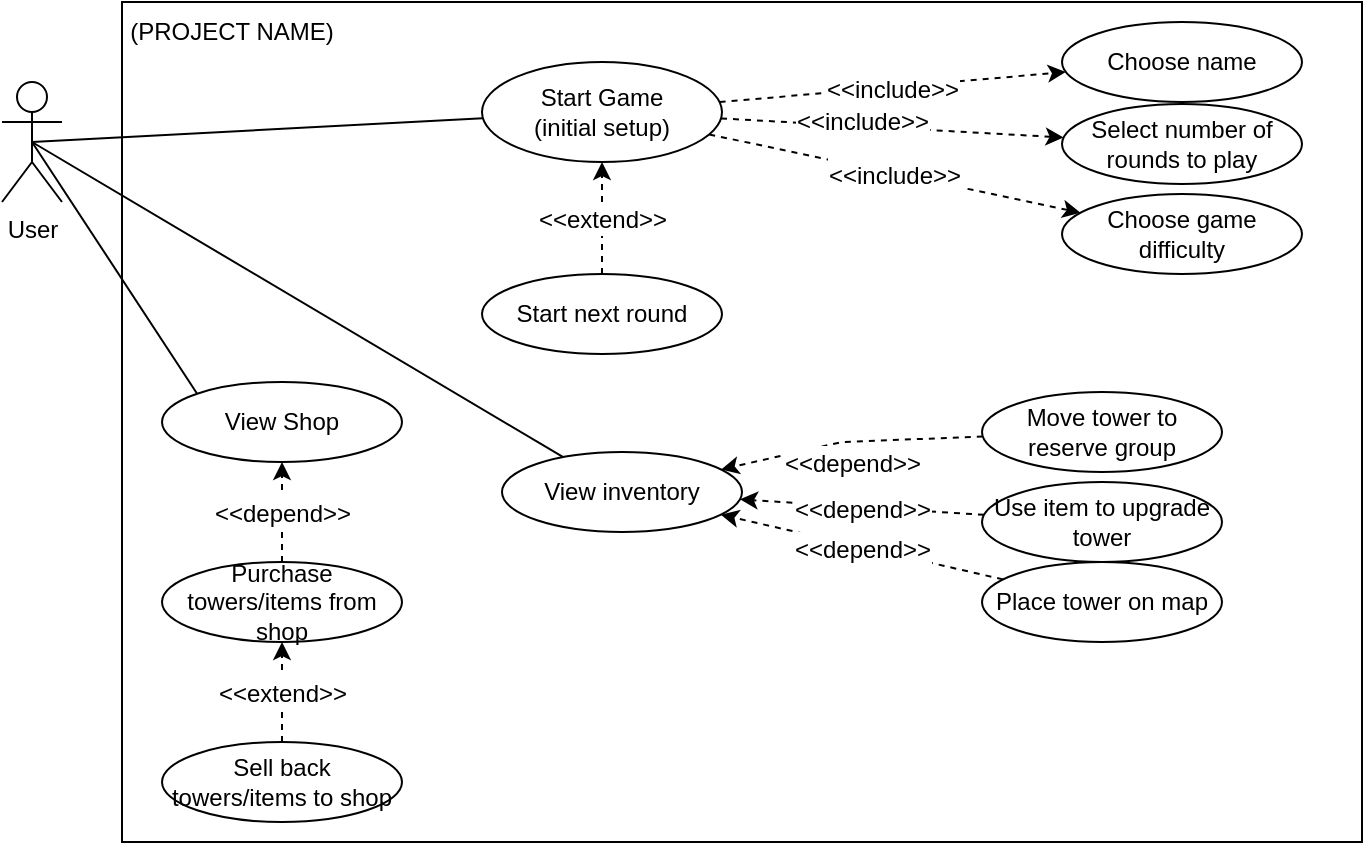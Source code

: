 <mxfile version="24.2.1" type="device">
  <diagram name="Page-1" id="CPRd2XTYlgJJFrkscQmn">
    <mxGraphModel dx="983" dy="469" grid="1" gridSize="10" guides="1" tooltips="1" connect="1" arrows="1" fold="1" page="1" pageScale="1" pageWidth="850" pageHeight="1100" math="0" shadow="0">
      <root>
        <mxCell id="0" />
        <mxCell id="1" parent="0" />
        <mxCell id="a4xrkbco5qYCOOo-7Ga5-49" value="" style="rounded=0;whiteSpace=wrap;html=1;" vertex="1" parent="1">
          <mxGeometry x="110" y="150" width="620" height="420" as="geometry" />
        </mxCell>
        <mxCell id="a4xrkbco5qYCOOo-7Ga5-2" value="Choose name" style="ellipse;whiteSpace=wrap;html=1;" vertex="1" parent="1">
          <mxGeometry x="580" y="160" width="120" height="40" as="geometry" />
        </mxCell>
        <mxCell id="a4xrkbco5qYCOOo-7Ga5-5" value="Select number of rounds to play" style="ellipse;whiteSpace=wrap;html=1;" vertex="1" parent="1">
          <mxGeometry x="580" y="201" width="120" height="40" as="geometry" />
        </mxCell>
        <mxCell id="a4xrkbco5qYCOOo-7Ga5-6" value="Choose game difficulty" style="ellipse;whiteSpace=wrap;html=1;" vertex="1" parent="1">
          <mxGeometry x="580" y="246" width="120" height="40" as="geometry" />
        </mxCell>
        <mxCell id="a4xrkbco5qYCOOo-7Ga5-8" value="Start next round" style="ellipse;whiteSpace=wrap;html=1;" vertex="1" parent="1">
          <mxGeometry x="290" y="286" width="120" height="40" as="geometry" />
        </mxCell>
        <mxCell id="a4xrkbco5qYCOOo-7Ga5-9" value="Sell back towers/items to shop" style="ellipse;whiteSpace=wrap;html=1;" vertex="1" parent="1">
          <mxGeometry x="130" y="520" width="120" height="40" as="geometry" />
        </mxCell>
        <mxCell id="a4xrkbco5qYCOOo-7Ga5-10" value="Purchase towers/items from shop" style="ellipse;whiteSpace=wrap;html=1;" vertex="1" parent="1">
          <mxGeometry x="130" y="430" width="120" height="40" as="geometry" />
        </mxCell>
        <mxCell id="a4xrkbco5qYCOOo-7Ga5-11" value="View inventory" style="ellipse;whiteSpace=wrap;html=1;" vertex="1" parent="1">
          <mxGeometry x="300" y="375" width="120" height="40" as="geometry" />
        </mxCell>
        <mxCell id="a4xrkbco5qYCOOo-7Ga5-12" value="Place tower on map" style="ellipse;whiteSpace=wrap;html=1;" vertex="1" parent="1">
          <mxGeometry x="540" y="430" width="120" height="40" as="geometry" />
        </mxCell>
        <mxCell id="a4xrkbco5qYCOOo-7Ga5-13" value="Move tower to reserve group" style="ellipse;whiteSpace=wrap;html=1;" vertex="1" parent="1">
          <mxGeometry x="540" y="345" width="120" height="40" as="geometry" />
        </mxCell>
        <mxCell id="a4xrkbco5qYCOOo-7Ga5-14" value="Use item to upgrade tower" style="ellipse;whiteSpace=wrap;html=1;" vertex="1" parent="1">
          <mxGeometry x="540" y="390" width="120" height="40" as="geometry" />
        </mxCell>
        <mxCell id="a4xrkbco5qYCOOo-7Ga5-16" value="User" style="shape=umlActor;verticalLabelPosition=bottom;verticalAlign=top;html=1;outlineConnect=0;" vertex="1" parent="1">
          <mxGeometry x="50" y="190" width="30" height="60" as="geometry" />
        </mxCell>
        <mxCell id="a4xrkbco5qYCOOo-7Ga5-19" value="&lt;div&gt;Start Game&lt;/div&gt;&lt;div&gt;(initial setup)&lt;br&gt;&lt;/div&gt;" style="ellipse;whiteSpace=wrap;html=1;" vertex="1" parent="1">
          <mxGeometry x="290" y="180" width="120" height="50" as="geometry" />
        </mxCell>
        <mxCell id="a4xrkbco5qYCOOo-7Ga5-20" value="&lt;font style=&quot;font-size: 12px;&quot;&gt;&amp;lt;&amp;lt;include&amp;gt;&amp;gt;&lt;/font&gt;" style="html=1;labelBackgroundColor=#ffffff;startArrow=none;startFill=0;startSize=6;endArrow=classic;endFill=1;endSize=6;jettySize=auto;orthogonalLoop=1;strokeWidth=1;dashed=1;fontSize=14;rounded=0;" edge="1" parent="1" source="a4xrkbco5qYCOOo-7Ga5-19" target="a4xrkbco5qYCOOo-7Ga5-6">
          <mxGeometry x="-0.003" width="60" height="60" relative="1" as="geometry">
            <mxPoint x="540" y="390" as="sourcePoint" />
            <mxPoint x="420" y="320" as="targetPoint" />
            <mxPoint as="offset" />
          </mxGeometry>
        </mxCell>
        <mxCell id="a4xrkbco5qYCOOo-7Ga5-25" value="&lt;font style=&quot;font-size: 12px;&quot;&gt;&amp;lt;&amp;lt;include&amp;gt;&amp;gt;&lt;/font&gt;" style="html=1;labelBackgroundColor=#ffffff;startArrow=none;startFill=0;startSize=6;endArrow=classic;endFill=1;endSize=6;jettySize=auto;orthogonalLoop=1;strokeWidth=1;dashed=1;fontSize=14;rounded=0;" edge="1" parent="1" source="a4xrkbco5qYCOOo-7Ga5-19" target="a4xrkbco5qYCOOo-7Ga5-2">
          <mxGeometry x="-0.003" width="60" height="60" relative="1" as="geometry">
            <mxPoint x="420" y="260" as="sourcePoint" />
            <mxPoint x="560" y="260" as="targetPoint" />
            <mxPoint as="offset" />
          </mxGeometry>
        </mxCell>
        <mxCell id="a4xrkbco5qYCOOo-7Ga5-26" value="&lt;font style=&quot;font-size: 12px;&quot;&gt;&amp;lt;&amp;lt;include&amp;gt;&amp;gt;&lt;/font&gt;" style="html=1;labelBackgroundColor=#ffffff;startArrow=none;startFill=0;startSize=6;endArrow=classic;endFill=1;endSize=6;jettySize=auto;orthogonalLoop=1;strokeWidth=1;dashed=1;fontSize=14;rounded=0;" edge="1" parent="1" source="a4xrkbco5qYCOOo-7Ga5-19" target="a4xrkbco5qYCOOo-7Ga5-5">
          <mxGeometry x="-0.177" y="3" width="60" height="60" relative="1" as="geometry">
            <mxPoint x="459.001" y="255.751" as="sourcePoint" />
            <mxPoint x="520.61" y="292" as="targetPoint" />
            <mxPoint as="offset" />
          </mxGeometry>
        </mxCell>
        <mxCell id="a4xrkbco5qYCOOo-7Ga5-32" value="&lt;font style=&quot;font-size: 12px;&quot;&gt;&amp;lt;&amp;lt;extend&amp;gt;&amp;gt;&lt;/font&gt;" style="html=1;labelBackgroundColor=#ffffff;startArrow=none;startFill=0;startSize=6;endArrow=classic;endFill=1;endSize=6;jettySize=auto;orthogonalLoop=1;strokeWidth=1;dashed=1;fontSize=14;rounded=0;" edge="1" parent="1" source="a4xrkbco5qYCOOo-7Ga5-9" target="a4xrkbco5qYCOOo-7Ga5-10">
          <mxGeometry x="-0.003" width="60" height="60" relative="1" as="geometry">
            <mxPoint x="640" y="370" as="sourcePoint" />
            <mxPoint x="390" y="375" as="targetPoint" />
            <mxPoint as="offset" />
          </mxGeometry>
        </mxCell>
        <mxCell id="a4xrkbco5qYCOOo-7Ga5-34" value="&lt;font style=&quot;font-size: 12px;&quot;&gt;&amp;lt;&amp;lt;depend&amp;gt;&amp;gt;&lt;br&gt;&lt;/font&gt;" style="html=1;labelBackgroundColor=#ffffff;startArrow=none;startFill=0;startSize=6;endArrow=classic;endFill=1;endSize=6;jettySize=auto;orthogonalLoop=1;strokeWidth=1;dashed=1;fontSize=14;rounded=0;" edge="1" parent="1" source="a4xrkbco5qYCOOo-7Ga5-12" target="a4xrkbco5qYCOOo-7Ga5-11">
          <mxGeometry x="-0.003" width="60" height="60" relative="1" as="geometry">
            <mxPoint x="540" y="525" as="sourcePoint" />
            <mxPoint x="650" y="525" as="targetPoint" />
            <mxPoint as="offset" />
            <Array as="points" />
          </mxGeometry>
        </mxCell>
        <mxCell id="a4xrkbco5qYCOOo-7Ga5-35" value="&lt;font style=&quot;font-size: 12px;&quot;&gt;&amp;lt;&amp;lt;depend&amp;gt;&amp;gt;&lt;br&gt;&lt;/font&gt;" style="html=1;labelBackgroundColor=#ffffff;startArrow=none;startFill=0;startSize=6;endArrow=classic;endFill=1;endSize=6;jettySize=auto;orthogonalLoop=1;strokeWidth=1;dashed=1;fontSize=14;rounded=0;" edge="1" parent="1" source="a4xrkbco5qYCOOo-7Ga5-13" target="a4xrkbco5qYCOOo-7Ga5-11">
          <mxGeometry y="10" width="60" height="60" relative="1" as="geometry">
            <mxPoint x="515" y="505" as="sourcePoint" />
            <mxPoint x="515" y="440" as="targetPoint" />
            <mxPoint as="offset" />
            <Array as="points">
              <mxPoint x="470" y="370" />
            </Array>
          </mxGeometry>
        </mxCell>
        <mxCell id="a4xrkbco5qYCOOo-7Ga5-36" value="&lt;font style=&quot;font-size: 12px;&quot;&gt;&amp;lt;&amp;lt;depend&amp;gt;&amp;gt;&lt;br&gt;&lt;/font&gt;" style="html=1;labelBackgroundColor=#ffffff;startArrow=none;startFill=0;startSize=6;endArrow=classic;endFill=1;endSize=6;jettySize=auto;orthogonalLoop=1;strokeWidth=1;dashed=1;fontSize=14;rounded=0;" edge="1" parent="1" source="a4xrkbco5qYCOOo-7Ga5-14" target="a4xrkbco5qYCOOo-7Ga5-11">
          <mxGeometry x="-0.0" width="60" height="60" relative="1" as="geometry">
            <mxPoint x="624" y="516" as="sourcePoint" />
            <mxPoint x="536" y="439" as="targetPoint" />
            <mxPoint as="offset" />
            <Array as="points" />
          </mxGeometry>
        </mxCell>
        <mxCell id="a4xrkbco5qYCOOo-7Ga5-39" value="View Shop" style="ellipse;whiteSpace=wrap;html=1;" vertex="1" parent="1">
          <mxGeometry x="130" y="340" width="120" height="40" as="geometry" />
        </mxCell>
        <mxCell id="a4xrkbco5qYCOOo-7Ga5-42" value="&lt;font style=&quot;font-size: 12px;&quot;&gt;&amp;lt;&amp;lt;depend&amp;gt;&amp;gt;&lt;br&gt;&lt;/font&gt;" style="html=1;labelBackgroundColor=#ffffff;startArrow=none;startFill=0;startSize=6;endArrow=classic;endFill=1;endSize=6;jettySize=auto;orthogonalLoop=1;strokeWidth=1;dashed=1;fontSize=14;rounded=0;" edge="1" parent="1" source="a4xrkbco5qYCOOo-7Ga5-10" target="a4xrkbco5qYCOOo-7Ga5-39">
          <mxGeometry x="-0.003" width="60" height="60" relative="1" as="geometry">
            <mxPoint x="418" y="436" as="sourcePoint" />
            <mxPoint x="280" y="464" as="targetPoint" />
            <mxPoint as="offset" />
          </mxGeometry>
        </mxCell>
        <mxCell id="a4xrkbco5qYCOOo-7Ga5-43" style="edgeStyle=orthogonalEdgeStyle;rounded=0;orthogonalLoop=1;jettySize=auto;html=1;exitX=0.5;exitY=1;exitDx=0;exitDy=0;" edge="1" parent="1" source="a4xrkbco5qYCOOo-7Ga5-5" target="a4xrkbco5qYCOOo-7Ga5-5">
          <mxGeometry relative="1" as="geometry" />
        </mxCell>
        <mxCell id="a4xrkbco5qYCOOo-7Ga5-44" value="&lt;font style=&quot;font-size: 12px;&quot;&gt;&amp;lt;&amp;lt;extend&amp;gt;&amp;gt;&lt;/font&gt;" style="html=1;labelBackgroundColor=#ffffff;startArrow=none;startFill=0;startSize=6;endArrow=classic;endFill=1;endSize=6;jettySize=auto;orthogonalLoop=1;strokeWidth=1;dashed=1;fontSize=14;rounded=0;" edge="1" parent="1" source="a4xrkbco5qYCOOo-7Ga5-8" target="a4xrkbco5qYCOOo-7Ga5-19">
          <mxGeometry x="-0.003" width="60" height="60" relative="1" as="geometry">
            <mxPoint x="360" y="390" as="sourcePoint" />
            <mxPoint x="260" y="390" as="targetPoint" />
            <mxPoint as="offset" />
          </mxGeometry>
        </mxCell>
        <mxCell id="a4xrkbco5qYCOOo-7Ga5-51" value="(PROJECT NAME)" style="text;html=1;align=center;verticalAlign=middle;whiteSpace=wrap;rounded=0;" vertex="1" parent="1">
          <mxGeometry x="110" y="150" width="110" height="30" as="geometry" />
        </mxCell>
        <mxCell id="a4xrkbco5qYCOOo-7Ga5-53" value="" style="endArrow=none;html=1;rounded=0;exitX=0.5;exitY=0.5;exitDx=0;exitDy=0;exitPerimeter=0;" edge="1" parent="1" source="a4xrkbco5qYCOOo-7Ga5-16" target="a4xrkbco5qYCOOo-7Ga5-19">
          <mxGeometry width="50" height="50" relative="1" as="geometry">
            <mxPoint x="40" y="270" as="sourcePoint" />
            <mxPoint x="90" y="220" as="targetPoint" />
          </mxGeometry>
        </mxCell>
        <mxCell id="a4xrkbco5qYCOOo-7Ga5-54" value="" style="endArrow=none;html=1;rounded=0;entryX=0;entryY=0;entryDx=0;entryDy=0;exitX=0.5;exitY=0.5;exitDx=0;exitDy=0;exitPerimeter=0;" edge="1" parent="1" source="a4xrkbco5qYCOOo-7Ga5-16" target="a4xrkbco5qYCOOo-7Ga5-39">
          <mxGeometry width="50" height="50" relative="1" as="geometry">
            <mxPoint x="65" y="230" as="sourcePoint" />
            <mxPoint x="50" y="350" as="targetPoint" />
          </mxGeometry>
        </mxCell>
        <mxCell id="a4xrkbco5qYCOOo-7Ga5-55" value="" style="endArrow=none;html=1;rounded=0;exitX=0.5;exitY=0.5;exitDx=0;exitDy=0;exitPerimeter=0;" edge="1" parent="1" source="a4xrkbco5qYCOOo-7Ga5-16" target="a4xrkbco5qYCOOo-7Ga5-11">
          <mxGeometry width="50" height="50" relative="1" as="geometry">
            <mxPoint x="65" y="230" as="sourcePoint" />
            <mxPoint x="178" y="416" as="targetPoint" />
          </mxGeometry>
        </mxCell>
      </root>
    </mxGraphModel>
  </diagram>
</mxfile>
